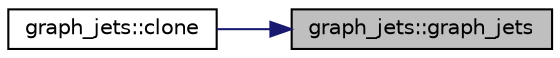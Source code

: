 digraph "graph_jets::graph_jets"
{
 // INTERACTIVE_SVG=YES
 // LATEX_PDF_SIZE
  edge [fontname="Helvetica",fontsize="10",labelfontname="Helvetica",labelfontsize="10"];
  node [fontname="Helvetica",fontsize="10",shape=record];
  rankdir="RL";
  Node1 [label="graph_jets::graph_jets",height=0.2,width=0.4,color="black", fillcolor="grey75", style="filled", fontcolor="black",tooltip=" "];
  Node1 -> Node2 [dir="back",color="midnightblue",fontsize="10",style="solid",fontname="Helvetica"];
  Node2 [label="graph_jets::clone",height=0.2,width=0.4,color="black", fillcolor="white", style="filled",URL="$classgraph__jets.html#a554446a4518fb9711a1d9375048712ed",tooltip=" "];
}
